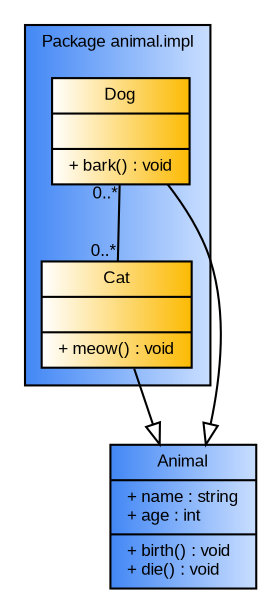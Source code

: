 digraph G {
    fontname = "Arial"
    fontsize = 8
    node [
        fontname = "Arial"
        fontsize = 8
        shape = "record"
    ]
    edge [
        fontname = "Arial"
        fontsize = 8
    ]
    Animal [
        style=filled
        fillcolor="#4287f5:#c9deff"
        label = "{Animal|+ name : string\l+ age : int\l|+ birth() : void\l+ die() : void\l}"
    ]
    subgraph clusterAnimalImpl {
        label = "Package animal.impl"
        style=filled
        fillcolor="#4287f5:#c9deff"
        Dog [
            style=filled
            fillcolor="white:#fcba03"
            label = "{Dog||+ bark() : void\l}"
        ]
        Cat [
            style=filled
            fillcolor="white:#fcba03"
            label = "{Cat||+ meow() : void\l}"
        ]
    }
    edge [
        arrowhead = "empty"
    ]
    Dog -> Animal
    Cat -> Animal
    edge [
        arrowhead = "none"
        headlabel = "0..*"
        taillabel = "0..*"
    ]
    Dog -> Cat
}